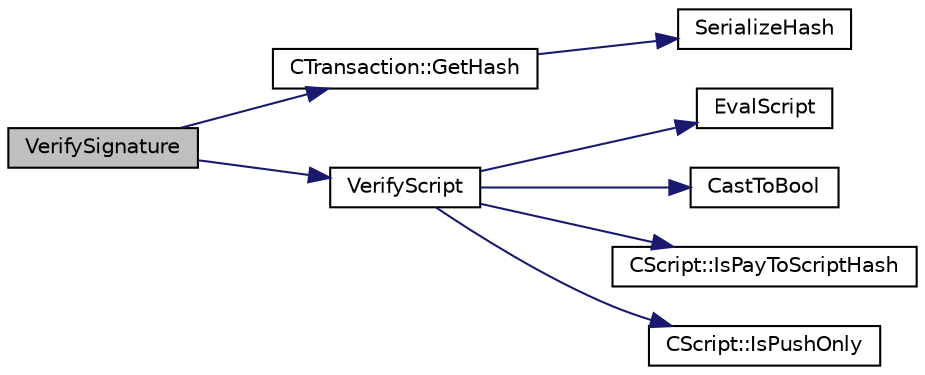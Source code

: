 digraph "VerifySignature"
{
  edge [fontname="Helvetica",fontsize="10",labelfontname="Helvetica",labelfontsize="10"];
  node [fontname="Helvetica",fontsize="10",shape=record];
  rankdir="LR";
  Node541 [label="VerifySignature",height=0.2,width=0.4,color="black", fillcolor="grey75", style="filled", fontcolor="black"];
  Node541 -> Node542 [color="midnightblue",fontsize="10",style="solid",fontname="Helvetica"];
  Node542 [label="CTransaction::GetHash",height=0.2,width=0.4,color="black", fillcolor="white", style="filled",URL="$df/d43/class_c_transaction.html#a0b46d80e82ca324e82c2ce3fc1492bfa"];
  Node542 -> Node543 [color="midnightblue",fontsize="10",style="solid",fontname="Helvetica"];
  Node543 [label="SerializeHash",height=0.2,width=0.4,color="black", fillcolor="white", style="filled",URL="$db/dfb/hash_8h.html#a6de694e43f17c62025c6883965b65e63"];
  Node541 -> Node544 [color="midnightblue",fontsize="10",style="solid",fontname="Helvetica"];
  Node544 [label="VerifyScript",height=0.2,width=0.4,color="black", fillcolor="white", style="filled",URL="$dd/d0f/script_8cpp.html#a995f521b6ca4a8bfbd02d4cfe226feb6"];
  Node544 -> Node545 [color="midnightblue",fontsize="10",style="solid",fontname="Helvetica"];
  Node545 [label="EvalScript",height=0.2,width=0.4,color="black", fillcolor="white", style="filled",URL="$dd/d0f/script_8cpp.html#a06faacc17cea79366513c22361475a5a"];
  Node544 -> Node546 [color="midnightblue",fontsize="10",style="solid",fontname="Helvetica"];
  Node546 [label="CastToBool",height=0.2,width=0.4,color="black", fillcolor="white", style="filled",URL="$dd/d0f/script_8cpp.html#a43bc2157638b796f2e3144963e00db34"];
  Node544 -> Node547 [color="midnightblue",fontsize="10",style="solid",fontname="Helvetica"];
  Node547 [label="CScript::IsPayToScriptHash",height=0.2,width=0.4,color="black", fillcolor="white", style="filled",URL="$d9/d4b/class_c_script.html#a0c3729c606d318923dc06f95d85a0971"];
  Node544 -> Node548 [color="midnightblue",fontsize="10",style="solid",fontname="Helvetica"];
  Node548 [label="CScript::IsPushOnly",height=0.2,width=0.4,color="black", fillcolor="white", style="filled",URL="$d9/d4b/class_c_script.html#a804771eeafb1039672515eabbc823274"];
}

